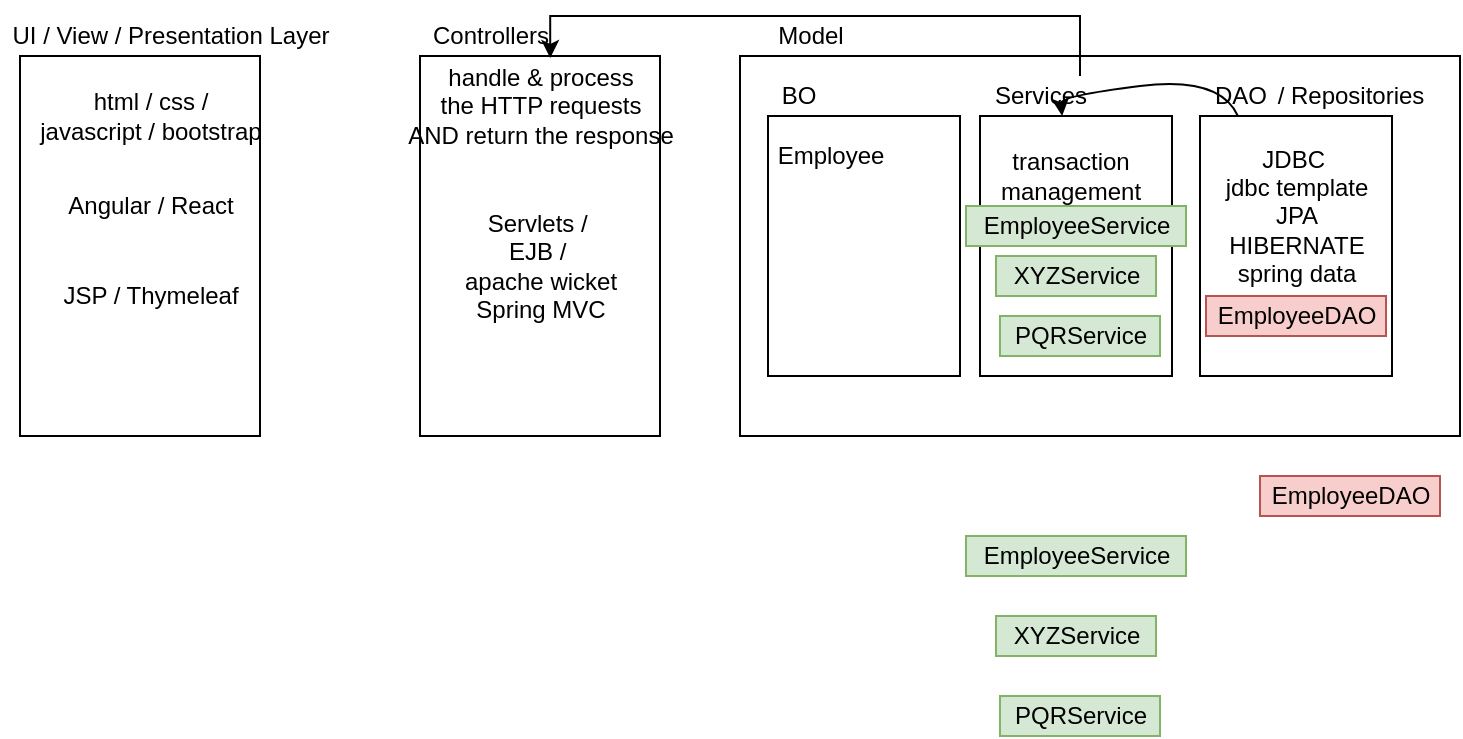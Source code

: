 <mxfile version="15.2.9" type="device"><diagram id="YyxakTuZgIhaZtw6VFn6" name="Page-1"><mxGraphModel dx="815" dy="481" grid="1" gridSize="10" guides="1" tooltips="1" connect="1" arrows="1" fold="1" page="1" pageScale="1" pageWidth="827" pageHeight="1169" math="0" shadow="0"><root><mxCell id="0"/><mxCell id="1" parent="0"/><mxCell id="vOjmVu9_GycZD1KKhTPe-1" value="" style="rounded=0;whiteSpace=wrap;html=1;" vertex="1" parent="1"><mxGeometry x="40" y="80" width="120" height="190" as="geometry"/></mxCell><mxCell id="vOjmVu9_GycZD1KKhTPe-2" value="UI / View / Presentation Layer" style="text;html=1;align=center;verticalAlign=middle;resizable=0;points=[];autosize=1;strokeColor=none;fillColor=none;" vertex="1" parent="1"><mxGeometry x="30" y="60" width="170" height="20" as="geometry"/></mxCell><mxCell id="vOjmVu9_GycZD1KKhTPe-3" value="" style="rounded=0;whiteSpace=wrap;html=1;" vertex="1" parent="1"><mxGeometry x="240" y="80" width="120" height="190" as="geometry"/></mxCell><mxCell id="vOjmVu9_GycZD1KKhTPe-4" value="Controllers" style="text;html=1;align=center;verticalAlign=middle;resizable=0;points=[];autosize=1;strokeColor=none;fillColor=none;" vertex="1" parent="1"><mxGeometry x="240" y="60" width="70" height="20" as="geometry"/></mxCell><mxCell id="vOjmVu9_GycZD1KKhTPe-5" value="Model" style="text;html=1;align=center;verticalAlign=middle;resizable=0;points=[];autosize=1;strokeColor=none;fillColor=none;" vertex="1" parent="1"><mxGeometry x="410" y="60" width="50" height="20" as="geometry"/></mxCell><mxCell id="vOjmVu9_GycZD1KKhTPe-6" value="" style="rounded=0;whiteSpace=wrap;html=1;" vertex="1" parent="1"><mxGeometry x="400" y="80" width="360" height="190" as="geometry"/></mxCell><mxCell id="vOjmVu9_GycZD1KKhTPe-7" value="" style="rounded=0;whiteSpace=wrap;html=1;" vertex="1" parent="1"><mxGeometry x="414" y="110" width="96" height="130" as="geometry"/></mxCell><mxCell id="vOjmVu9_GycZD1KKhTPe-8" value="BO" style="text;html=1;align=center;verticalAlign=middle;resizable=0;points=[];autosize=1;strokeColor=none;fillColor=none;" vertex="1" parent="1"><mxGeometry x="414" y="90" width="30" height="20" as="geometry"/></mxCell><mxCell id="vOjmVu9_GycZD1KKhTPe-10" value="" style="rounded=0;whiteSpace=wrap;html=1;" vertex="1" parent="1"><mxGeometry x="520" y="110" width="96" height="130" as="geometry"/></mxCell><mxCell id="vOjmVu9_GycZD1KKhTPe-22" style="edgeStyle=orthogonalEdgeStyle;rounded=0;orthogonalLoop=1;jettySize=auto;html=1;entryX=0.534;entryY=0.02;entryDx=0;entryDy=0;entryPerimeter=0;" edge="1" parent="1" source="vOjmVu9_GycZD1KKhTPe-11" target="vOjmVu9_GycZD1KKhTPe-19"><mxGeometry relative="1" as="geometry"><Array as="points"><mxPoint x="570" y="60"/><mxPoint x="305" y="60"/></Array></mxGeometry></mxCell><mxCell id="vOjmVu9_GycZD1KKhTPe-11" value="Services" style="text;html=1;align=center;verticalAlign=middle;resizable=0;points=[];autosize=1;strokeColor=none;fillColor=none;" vertex="1" parent="1"><mxGeometry x="520" y="90" width="60" height="20" as="geometry"/></mxCell><mxCell id="vOjmVu9_GycZD1KKhTPe-12" value="" style="rounded=0;whiteSpace=wrap;html=1;" vertex="1" parent="1"><mxGeometry x="630" y="110" width="96" height="130" as="geometry"/></mxCell><mxCell id="vOjmVu9_GycZD1KKhTPe-13" value="DAO" style="text;html=1;align=center;verticalAlign=middle;resizable=0;points=[];autosize=1;strokeColor=none;fillColor=none;" vertex="1" parent="1"><mxGeometry x="630" y="90" width="40" height="20" as="geometry"/></mxCell><mxCell id="vOjmVu9_GycZD1KKhTPe-14" value="/ Repositories" style="text;html=1;align=center;verticalAlign=middle;resizable=0;points=[];autosize=1;strokeColor=none;fillColor=none;" vertex="1" parent="1"><mxGeometry x="660" y="90" width="90" height="20" as="geometry"/></mxCell><mxCell id="vOjmVu9_GycZD1KKhTPe-15" value="html / css / &lt;br&gt;javascript / bootstrap" style="text;html=1;align=center;verticalAlign=middle;resizable=0;points=[];autosize=1;strokeColor=none;fillColor=none;" vertex="1" parent="1"><mxGeometry x="40" y="95" width="130" height="30" as="geometry"/></mxCell><mxCell id="vOjmVu9_GycZD1KKhTPe-16" value="Angular / React" style="text;html=1;align=center;verticalAlign=middle;resizable=0;points=[];autosize=1;strokeColor=none;fillColor=none;" vertex="1" parent="1"><mxGeometry x="55" y="145" width="100" height="20" as="geometry"/></mxCell><mxCell id="vOjmVu9_GycZD1KKhTPe-17" value="JSP / Thymeleaf" style="text;html=1;align=center;verticalAlign=middle;resizable=0;points=[];autosize=1;strokeColor=none;fillColor=none;" vertex="1" parent="1"><mxGeometry x="55" y="190" width="100" height="20" as="geometry"/></mxCell><mxCell id="vOjmVu9_GycZD1KKhTPe-18" value="Servlets /&amp;nbsp;&lt;br&gt;EJB /&amp;nbsp;&lt;br&gt;apache wicket&lt;br&gt;Spring MVC&lt;br&gt;" style="text;html=1;align=center;verticalAlign=middle;resizable=0;points=[];autosize=1;strokeColor=none;fillColor=none;" vertex="1" parent="1"><mxGeometry x="255" y="155" width="90" height="60" as="geometry"/></mxCell><mxCell id="vOjmVu9_GycZD1KKhTPe-19" value="handle &amp;amp; process &lt;br&gt;the HTTP requests&lt;br&gt;AND return the response" style="text;html=1;align=center;verticalAlign=middle;resizable=0;points=[];autosize=1;strokeColor=none;fillColor=none;" vertex="1" parent="1"><mxGeometry x="225" y="80" width="150" height="50" as="geometry"/></mxCell><mxCell id="vOjmVu9_GycZD1KKhTPe-20" value="JDBC&amp;nbsp;&lt;br&gt;jdbc template&lt;br&gt;JPA&lt;br&gt;HIBERNATE&lt;br&gt;spring data" style="text;html=1;align=center;verticalAlign=middle;resizable=0;points=[];autosize=1;strokeColor=none;fillColor=none;" vertex="1" parent="1"><mxGeometry x="633" y="125" width="90" height="70" as="geometry"/></mxCell><mxCell id="vOjmVu9_GycZD1KKhTPe-21" value="" style="curved=1;endArrow=classic;html=1;" edge="1" parent="1" source="vOjmVu9_GycZD1KKhTPe-12" target="vOjmVu9_GycZD1KKhTPe-10"><mxGeometry width="50" height="50" relative="1" as="geometry"><mxPoint x="390" y="210" as="sourcePoint"/><mxPoint x="440" y="160" as="targetPoint"/><Array as="points"><mxPoint x="640" y="90"/><mxPoint x="560" y="100"/></Array></mxGeometry></mxCell><mxCell id="vOjmVu9_GycZD1KKhTPe-23" value="transaction &lt;br&gt;management" style="text;html=1;align=center;verticalAlign=middle;resizable=0;points=[];autosize=1;strokeColor=none;fillColor=none;" vertex="1" parent="1"><mxGeometry x="520" y="125" width="90" height="30" as="geometry"/></mxCell><mxCell id="vOjmVu9_GycZD1KKhTPe-24" value="Employee" style="text;html=1;align=center;verticalAlign=middle;resizable=0;points=[];autosize=1;strokeColor=none;fillColor=none;" vertex="1" parent="1"><mxGeometry x="410" y="120" width="70" height="20" as="geometry"/></mxCell><mxCell id="vOjmVu9_GycZD1KKhTPe-25" value="EmployeeService" style="text;html=1;align=center;verticalAlign=middle;resizable=0;points=[];autosize=1;strokeColor=#82b366;fillColor=#d5e8d4;" vertex="1" parent="1"><mxGeometry x="513" y="155" width="110" height="20" as="geometry"/></mxCell><mxCell id="vOjmVu9_GycZD1KKhTPe-26" value="EmployeeDAO" style="text;html=1;align=center;verticalAlign=middle;resizable=0;points=[];autosize=1;strokeColor=#b85450;fillColor=#f8cecc;" vertex="1" parent="1"><mxGeometry x="633" y="200" width="90" height="20" as="geometry"/></mxCell><mxCell id="vOjmVu9_GycZD1KKhTPe-27" value="XYZService" style="text;html=1;align=center;verticalAlign=middle;resizable=0;points=[];autosize=1;strokeColor=#82b366;fillColor=#d5e8d4;" vertex="1" parent="1"><mxGeometry x="528" y="180" width="80" height="20" as="geometry"/></mxCell><mxCell id="vOjmVu9_GycZD1KKhTPe-28" value="PQRService" style="text;html=1;align=center;verticalAlign=middle;resizable=0;points=[];autosize=1;strokeColor=#82b366;fillColor=#d5e8d4;" vertex="1" parent="1"><mxGeometry x="530" y="210" width="80" height="20" as="geometry"/></mxCell><mxCell id="vOjmVu9_GycZD1KKhTPe-29" value="EmployeeService" style="text;html=1;align=center;verticalAlign=middle;resizable=0;points=[];autosize=1;strokeColor=#82b366;fillColor=#d5e8d4;" vertex="1" parent="1"><mxGeometry x="513" y="320" width="110" height="20" as="geometry"/></mxCell><mxCell id="vOjmVu9_GycZD1KKhTPe-30" value="EmployeeDAO" style="text;html=1;align=center;verticalAlign=middle;resizable=0;points=[];autosize=1;strokeColor=#b85450;fillColor=#f8cecc;" vertex="1" parent="1"><mxGeometry x="660" y="290" width="90" height="20" as="geometry"/></mxCell><mxCell id="vOjmVu9_GycZD1KKhTPe-31" value="XYZService" style="text;html=1;align=center;verticalAlign=middle;resizable=0;points=[];autosize=1;strokeColor=#82b366;fillColor=#d5e8d4;" vertex="1" parent="1"><mxGeometry x="528" y="360" width="80" height="20" as="geometry"/></mxCell><mxCell id="vOjmVu9_GycZD1KKhTPe-32" value="PQRService" style="text;html=1;align=center;verticalAlign=middle;resizable=0;points=[];autosize=1;strokeColor=#82b366;fillColor=#d5e8d4;" vertex="1" parent="1"><mxGeometry x="530" y="400" width="80" height="20" as="geometry"/></mxCell></root></mxGraphModel></diagram></mxfile>